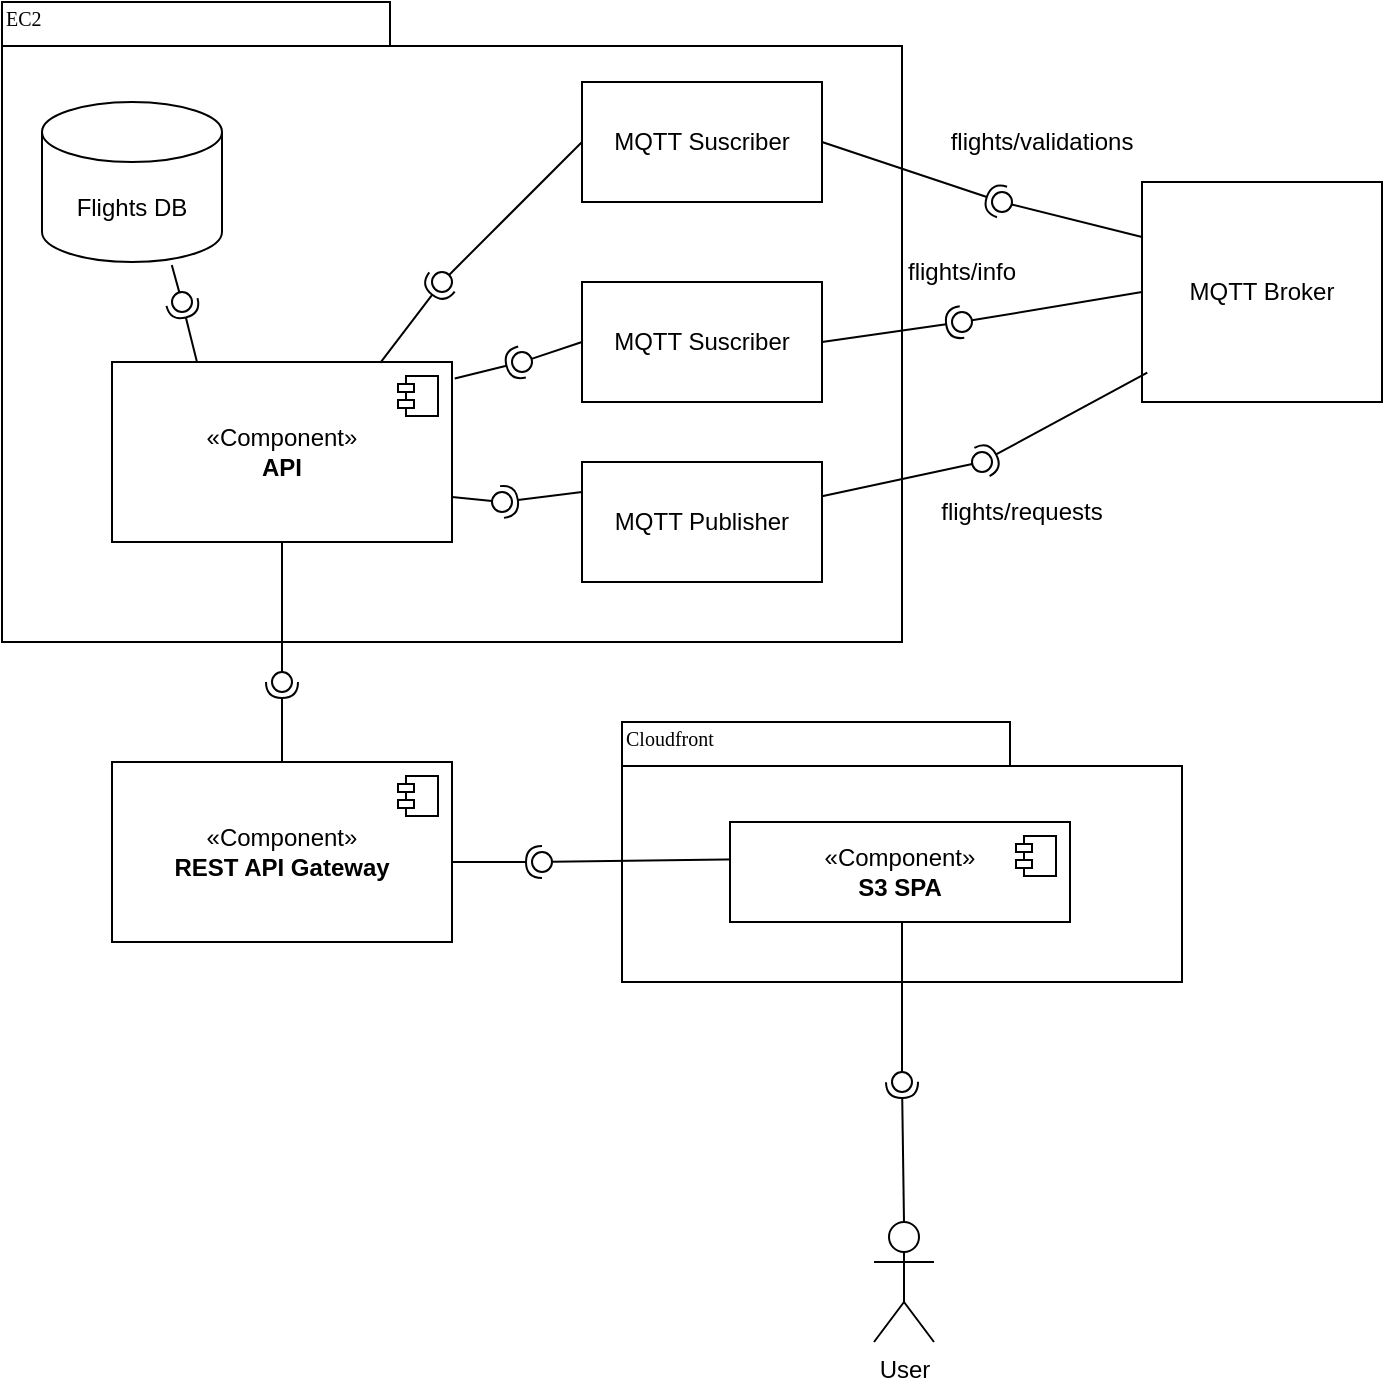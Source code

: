 <mxfile version="24.2.7" type="device">
  <diagram name="Page-1" id="b5b7bab2-c9e2-2cf4-8b2a-24fd1a2a6d21">
    <mxGraphModel dx="840" dy="446" grid="1" gridSize="10" guides="1" tooltips="1" connect="1" arrows="1" fold="1" page="1" pageScale="1" pageWidth="827" pageHeight="1169" background="none" math="0" shadow="0">
      <root>
        <mxCell id="0" />
        <mxCell id="1" parent="0" />
        <mxCell id="6e0c8c40b5770093-72" value="" style="shape=folder;fontStyle=1;spacingTop=10;tabWidth=194;tabHeight=22;tabPosition=left;html=1;rounded=0;shadow=0;comic=0;labelBackgroundColor=none;strokeWidth=1;fillColor=none;fontFamily=Verdana;fontSize=10;align=center;" parent="1" vertex="1">
          <mxGeometry x="20" y="50" width="450" height="320" as="geometry" />
        </mxCell>
        <mxCell id="6e0c8c40b5770093-73" value="EC2" style="text;html=1;align=left;verticalAlign=top;spacingTop=-4;fontSize=10;fontFamily=Verdana" parent="1" vertex="1">
          <mxGeometry x="20" y="50" width="130" height="20" as="geometry" />
        </mxCell>
        <mxCell id="1xs5xL_gpHv46EnUILMt-2" value="Flights DB" style="shape=cylinder3;whiteSpace=wrap;html=1;boundedLbl=1;backgroundOutline=1;size=15;" vertex="1" parent="1">
          <mxGeometry x="40" y="100" width="90" height="80" as="geometry" />
        </mxCell>
        <mxCell id="1xs5xL_gpHv46EnUILMt-3" value="MQTT Suscriber" style="rounded=0;whiteSpace=wrap;html=1;" vertex="1" parent="1">
          <mxGeometry x="310" y="90" width="120" height="60" as="geometry" />
        </mxCell>
        <mxCell id="1xs5xL_gpHv46EnUILMt-6" value="MQTT Broker" style="rounded=0;whiteSpace=wrap;html=1;" vertex="1" parent="1">
          <mxGeometry x="590" y="140" width="120" height="110" as="geometry" />
        </mxCell>
        <mxCell id="1xs5xL_gpHv46EnUILMt-8" value="MQTT Suscriber" style="rounded=0;whiteSpace=wrap;html=1;" vertex="1" parent="1">
          <mxGeometry x="310" y="190" width="120" height="60" as="geometry" />
        </mxCell>
        <mxCell id="1xs5xL_gpHv46EnUILMt-9" value="MQTT Publisher" style="rounded=0;whiteSpace=wrap;html=1;" vertex="1" parent="1">
          <mxGeometry x="310" y="280" width="120" height="60" as="geometry" />
        </mxCell>
        <mxCell id="1xs5xL_gpHv46EnUILMt-10" value="" style="shape=folder;fontStyle=1;spacingTop=10;tabWidth=194;tabHeight=22;tabPosition=left;html=1;rounded=0;shadow=0;comic=0;labelBackgroundColor=none;strokeWidth=1;fillColor=none;fontFamily=Verdana;fontSize=10;align=center;" vertex="1" parent="1">
          <mxGeometry x="330" y="410" width="280" height="130" as="geometry" />
        </mxCell>
        <mxCell id="1xs5xL_gpHv46EnUILMt-11" value="Cloudfront" style="text;html=1;align=left;verticalAlign=top;spacingTop=-4;fontSize=10;fontFamily=Verdana" vertex="1" parent="1">
          <mxGeometry x="330" y="410" width="130" height="20" as="geometry" />
        </mxCell>
        <mxCell id="1xs5xL_gpHv46EnUILMt-12" value="User" style="shape=umlActor;verticalLabelPosition=bottom;verticalAlign=top;html=1;outlineConnect=0;" vertex="1" parent="1">
          <mxGeometry x="456" y="660" width="30" height="60" as="geometry" />
        </mxCell>
        <mxCell id="1xs5xL_gpHv46EnUILMt-13" value="«Component»&lt;br&gt;&lt;b&gt;API&lt;/b&gt;" style="html=1;dropTarget=0;whiteSpace=wrap;" vertex="1" parent="1">
          <mxGeometry x="75" y="230" width="170" height="90" as="geometry" />
        </mxCell>
        <mxCell id="1xs5xL_gpHv46EnUILMt-14" value="" style="shape=module;jettyWidth=8;jettyHeight=4;" vertex="1" parent="1xs5xL_gpHv46EnUILMt-13">
          <mxGeometry x="1" width="20" height="20" relative="1" as="geometry">
            <mxPoint x="-27" y="7" as="offset" />
          </mxGeometry>
        </mxCell>
        <mxCell id="1xs5xL_gpHv46EnUILMt-16" value="" style="ellipse;whiteSpace=wrap;html=1;align=center;aspect=fixed;fillColor=none;strokeColor=none;resizable=0;perimeter=centerPerimeter;rotatable=0;allowArrows=0;points=[];outlineConnect=1;" vertex="1" parent="1">
          <mxGeometry x="460" y="470" width="10" height="10" as="geometry" />
        </mxCell>
        <mxCell id="1xs5xL_gpHv46EnUILMt-18" value="" style="rounded=0;orthogonalLoop=1;jettySize=auto;html=1;endArrow=halfCircle;endFill=0;endSize=6;strokeWidth=1;sketch=0;exitX=0.5;exitY=0;exitDx=0;exitDy=0;exitPerimeter=0;" edge="1" parent="1" source="1xs5xL_gpHv46EnUILMt-12">
          <mxGeometry relative="1" as="geometry">
            <mxPoint x="500" y="475" as="sourcePoint" />
            <mxPoint x="470" y="590" as="targetPoint" />
          </mxGeometry>
        </mxCell>
        <mxCell id="1xs5xL_gpHv46EnUILMt-19" value="" style="rounded=0;orthogonalLoop=1;jettySize=auto;html=1;endArrow=oval;endFill=0;sketch=0;sourcePerimeterSpacing=0;targetPerimeterSpacing=0;endSize=10;exitX=0.5;exitY=1;exitDx=0;exitDy=0;" edge="1" parent="1">
          <mxGeometry relative="1" as="geometry">
            <mxPoint x="470" y="510" as="sourcePoint" />
            <mxPoint x="470" y="590" as="targetPoint" />
          </mxGeometry>
        </mxCell>
        <mxCell id="1xs5xL_gpHv46EnUILMt-20" value="" style="ellipse;whiteSpace=wrap;html=1;align=center;aspect=fixed;fillColor=none;strokeColor=none;resizable=0;perimeter=centerPerimeter;rotatable=0;allowArrows=0;points=[];outlineConnect=1;" vertex="1" parent="1">
          <mxGeometry x="475" y="470" width="10" height="10" as="geometry" />
        </mxCell>
        <mxCell id="1xs5xL_gpHv46EnUILMt-22" value="" style="rounded=0;orthogonalLoop=1;jettySize=auto;html=1;endArrow=halfCircle;endFill=0;endSize=6;strokeWidth=1;sketch=0;exitX=1;exitY=0.5;exitDx=0;exitDy=0;" edge="1" parent="1">
          <mxGeometry relative="1" as="geometry">
            <mxPoint x="220" y="480.0" as="sourcePoint" />
            <mxPoint x="290" y="480" as="targetPoint" />
          </mxGeometry>
        </mxCell>
        <mxCell id="1xs5xL_gpHv46EnUILMt-23" value="" style="rounded=0;orthogonalLoop=1;jettySize=auto;html=1;endArrow=oval;endFill=0;sketch=0;sourcePerimeterSpacing=0;targetPerimeterSpacing=0;endSize=10;exitX=-0.003;exitY=0.365;exitDx=0;exitDy=0;exitPerimeter=0;" edge="1" parent="1">
          <mxGeometry relative="1" as="geometry">
            <mxPoint x="414.67" y="478.25" as="sourcePoint" />
            <mxPoint x="290" y="480" as="targetPoint" />
          </mxGeometry>
        </mxCell>
        <mxCell id="1xs5xL_gpHv46EnUILMt-24" value="" style="rounded=0;orthogonalLoop=1;jettySize=auto;html=1;endArrow=halfCircle;endFill=0;endSize=6;strokeWidth=1;sketch=0;exitX=0.5;exitY=0;exitDx=0;exitDy=0;" edge="1" parent="1">
          <mxGeometry relative="1" as="geometry">
            <mxPoint x="160" y="450.0" as="sourcePoint" />
            <mxPoint x="160" y="390" as="targetPoint" />
          </mxGeometry>
        </mxCell>
        <mxCell id="1xs5xL_gpHv46EnUILMt-25" value="" style="rounded=0;orthogonalLoop=1;jettySize=auto;html=1;endArrow=oval;endFill=0;sketch=0;sourcePerimeterSpacing=0;targetPerimeterSpacing=0;endSize=10;" edge="1" parent="1">
          <mxGeometry relative="1" as="geometry">
            <mxPoint x="160" y="320" as="sourcePoint" />
            <mxPoint x="160" y="390" as="targetPoint" />
          </mxGeometry>
        </mxCell>
        <mxCell id="1xs5xL_gpHv46EnUILMt-27" value="" style="rounded=0;orthogonalLoop=1;jettySize=auto;html=1;endArrow=oval;endFill=0;sketch=0;sourcePerimeterSpacing=0;targetPerimeterSpacing=0;endSize=10;exitX=1;exitY=0.75;exitDx=0;exitDy=0;" edge="1" parent="1" source="1xs5xL_gpHv46EnUILMt-13">
          <mxGeometry relative="1" as="geometry">
            <mxPoint x="170" y="330" as="sourcePoint" />
            <mxPoint x="270" y="300" as="targetPoint" />
          </mxGeometry>
        </mxCell>
        <mxCell id="1xs5xL_gpHv46EnUILMt-28" value="«Component»&lt;br&gt;&lt;b&gt;REST API Gateway&lt;/b&gt;" style="html=1;dropTarget=0;whiteSpace=wrap;" vertex="1" parent="1">
          <mxGeometry x="75" y="430" width="170" height="90" as="geometry" />
        </mxCell>
        <mxCell id="1xs5xL_gpHv46EnUILMt-29" value="" style="shape=module;jettyWidth=8;jettyHeight=4;" vertex="1" parent="1xs5xL_gpHv46EnUILMt-28">
          <mxGeometry x="1" width="20" height="20" relative="1" as="geometry">
            <mxPoint x="-27" y="7" as="offset" />
          </mxGeometry>
        </mxCell>
        <mxCell id="1xs5xL_gpHv46EnUILMt-30" value="" style="rounded=0;orthogonalLoop=1;jettySize=auto;html=1;endArrow=halfCircle;endFill=0;endSize=6;strokeWidth=1;sketch=0;exitX=0;exitY=0.25;exitDx=0;exitDy=0;" edge="1" parent="1" source="1xs5xL_gpHv46EnUILMt-9">
          <mxGeometry relative="1" as="geometry">
            <mxPoint x="170" y="460.0" as="sourcePoint" />
            <mxPoint x="270" y="300" as="targetPoint" />
          </mxGeometry>
        </mxCell>
        <mxCell id="1xs5xL_gpHv46EnUILMt-31" value="" style="rounded=0;orthogonalLoop=1;jettySize=auto;html=1;endArrow=oval;endFill=0;sketch=0;sourcePerimeterSpacing=0;targetPerimeterSpacing=0;endSize=10;exitX=0;exitY=0.5;exitDx=0;exitDy=0;" edge="1" parent="1" source="1xs5xL_gpHv46EnUILMt-8">
          <mxGeometry relative="1" as="geometry">
            <mxPoint x="320" y="320" as="sourcePoint" />
            <mxPoint x="280" y="230" as="targetPoint" />
          </mxGeometry>
        </mxCell>
        <mxCell id="1xs5xL_gpHv46EnUILMt-32" value="" style="rounded=0;orthogonalLoop=1;jettySize=auto;html=1;endArrow=halfCircle;endFill=0;endSize=6;strokeWidth=1;sketch=0;exitX=1.008;exitY=0.092;exitDx=0;exitDy=0;exitPerimeter=0;" edge="1" parent="1" source="1xs5xL_gpHv46EnUILMt-13">
          <mxGeometry relative="1" as="geometry">
            <mxPoint x="255" y="307" as="sourcePoint" />
            <mxPoint x="280" y="230" as="targetPoint" />
          </mxGeometry>
        </mxCell>
        <mxCell id="1xs5xL_gpHv46EnUILMt-33" value="" style="rounded=0;orthogonalLoop=1;jettySize=auto;html=1;endArrow=halfCircle;endFill=0;endSize=6;strokeWidth=1;sketch=0;exitX=0.789;exitY=0.005;exitDx=0;exitDy=0;exitPerimeter=0;" edge="1" parent="1" source="1xs5xL_gpHv46EnUILMt-13">
          <mxGeometry relative="1" as="geometry">
            <mxPoint x="256" y="248" as="sourcePoint" />
            <mxPoint x="240" y="190" as="targetPoint" />
          </mxGeometry>
        </mxCell>
        <mxCell id="1xs5xL_gpHv46EnUILMt-34" value="" style="rounded=0;orthogonalLoop=1;jettySize=auto;html=1;endArrow=oval;endFill=0;sketch=0;sourcePerimeterSpacing=0;targetPerimeterSpacing=0;endSize=10;exitX=0;exitY=0.5;exitDx=0;exitDy=0;" edge="1" parent="1" source="1xs5xL_gpHv46EnUILMt-3">
          <mxGeometry relative="1" as="geometry">
            <mxPoint x="320" y="230" as="sourcePoint" />
            <mxPoint x="240" y="190" as="targetPoint" />
          </mxGeometry>
        </mxCell>
        <mxCell id="1xs5xL_gpHv46EnUILMt-35" value="" style="rounded=0;orthogonalLoop=1;jettySize=auto;html=1;endArrow=oval;endFill=0;sketch=0;sourcePerimeterSpacing=0;targetPerimeterSpacing=0;endSize=10;exitX=0.721;exitY=1.019;exitDx=0;exitDy=0;exitPerimeter=0;" edge="1" parent="1" source="1xs5xL_gpHv46EnUILMt-2">
          <mxGeometry relative="1" as="geometry">
            <mxPoint x="320" y="130" as="sourcePoint" />
            <mxPoint x="110" y="200" as="targetPoint" />
          </mxGeometry>
        </mxCell>
        <mxCell id="1xs5xL_gpHv46EnUILMt-36" value="" style="rounded=0;orthogonalLoop=1;jettySize=auto;html=1;endArrow=halfCircle;endFill=0;endSize=6;strokeWidth=1;sketch=0;exitX=0.25;exitY=0;exitDx=0;exitDy=0;" edge="1" parent="1" source="1xs5xL_gpHv46EnUILMt-13">
          <mxGeometry relative="1" as="geometry">
            <mxPoint x="219" y="240" as="sourcePoint" />
            <mxPoint x="110" y="200" as="targetPoint" />
          </mxGeometry>
        </mxCell>
        <mxCell id="1xs5xL_gpHv46EnUILMt-37" value="" style="rounded=0;orthogonalLoop=1;jettySize=auto;html=1;endArrow=oval;endFill=0;sketch=0;sourcePerimeterSpacing=0;targetPerimeterSpacing=0;endSize=10;exitX=0;exitY=0.25;exitDx=0;exitDy=0;" edge="1" parent="1" source="1xs5xL_gpHv46EnUILMt-6">
          <mxGeometry relative="1" as="geometry">
            <mxPoint x="320" y="130" as="sourcePoint" />
            <mxPoint x="520" y="150" as="targetPoint" />
          </mxGeometry>
        </mxCell>
        <mxCell id="1xs5xL_gpHv46EnUILMt-38" value="" style="rounded=0;orthogonalLoop=1;jettySize=auto;html=1;endArrow=halfCircle;endFill=0;endSize=6;strokeWidth=1;sketch=0;exitX=1;exitY=0.5;exitDx=0;exitDy=0;" edge="1" parent="1" source="1xs5xL_gpHv46EnUILMt-3">
          <mxGeometry relative="1" as="geometry">
            <mxPoint x="570" y="190" as="sourcePoint" />
            <mxPoint x="520" y="150" as="targetPoint" />
          </mxGeometry>
        </mxCell>
        <mxCell id="1xs5xL_gpHv46EnUILMt-39" value="" style="rounded=0;orthogonalLoop=1;jettySize=auto;html=1;endArrow=halfCircle;endFill=0;endSize=6;strokeWidth=1;sketch=0;exitX=1;exitY=0.5;exitDx=0;exitDy=0;" edge="1" parent="1" source="1xs5xL_gpHv46EnUILMt-8">
          <mxGeometry relative="1" as="geometry">
            <mxPoint x="440" y="130" as="sourcePoint" />
            <mxPoint x="500" y="210" as="targetPoint" />
          </mxGeometry>
        </mxCell>
        <mxCell id="1xs5xL_gpHv46EnUILMt-40" value="" style="rounded=0;orthogonalLoop=1;jettySize=auto;html=1;endArrow=halfCircle;endFill=0;endSize=6;strokeWidth=1;sketch=0;exitX=0.022;exitY=0.867;exitDx=0;exitDy=0;exitPerimeter=0;" edge="1" parent="1" source="1xs5xL_gpHv46EnUILMt-6">
          <mxGeometry relative="1" as="geometry">
            <mxPoint x="440" y="230" as="sourcePoint" />
            <mxPoint x="510" y="280" as="targetPoint" />
          </mxGeometry>
        </mxCell>
        <mxCell id="1xs5xL_gpHv46EnUILMt-41" value="" style="rounded=0;orthogonalLoop=1;jettySize=auto;html=1;endArrow=oval;endFill=0;sketch=0;sourcePerimeterSpacing=0;targetPerimeterSpacing=0;endSize=10;" edge="1" parent="1" source="1xs5xL_gpHv46EnUILMt-9">
          <mxGeometry relative="1" as="geometry">
            <mxPoint x="485" y="280" as="sourcePoint" />
            <mxPoint x="510" y="280" as="targetPoint" />
          </mxGeometry>
        </mxCell>
        <mxCell id="1xs5xL_gpHv46EnUILMt-42" value="" style="rounded=0;orthogonalLoop=1;jettySize=auto;html=1;endArrow=oval;endFill=0;sketch=0;sourcePerimeterSpacing=0;targetPerimeterSpacing=0;endSize=10;exitX=0;exitY=0.5;exitDx=0;exitDy=0;" edge="1" parent="1" source="1xs5xL_gpHv46EnUILMt-6">
          <mxGeometry relative="1" as="geometry">
            <mxPoint x="440" y="307" as="sourcePoint" />
            <mxPoint x="500" y="210" as="targetPoint" />
          </mxGeometry>
        </mxCell>
        <mxCell id="1xs5xL_gpHv46EnUILMt-43" value="flights/requests" style="text;html=1;align=center;verticalAlign=middle;whiteSpace=wrap;rounded=0;" vertex="1" parent="1">
          <mxGeometry x="500" y="290" width="60" height="30" as="geometry" />
        </mxCell>
        <mxCell id="1xs5xL_gpHv46EnUILMt-44" value="flights/validations" style="text;html=1;align=center;verticalAlign=middle;whiteSpace=wrap;rounded=0;" vertex="1" parent="1">
          <mxGeometry x="510" y="105" width="60" height="30" as="geometry" />
        </mxCell>
        <mxCell id="1xs5xL_gpHv46EnUILMt-45" value="flights/info" style="text;html=1;align=center;verticalAlign=middle;whiteSpace=wrap;rounded=0;" vertex="1" parent="1">
          <mxGeometry x="470" y="170" width="60" height="30" as="geometry" />
        </mxCell>
        <mxCell id="1xs5xL_gpHv46EnUILMt-46" value="«Component»&lt;br&gt;&lt;b&gt;S3 SPA&lt;/b&gt;" style="html=1;dropTarget=0;whiteSpace=wrap;" vertex="1" parent="1">
          <mxGeometry x="384" y="460" width="170" height="50" as="geometry" />
        </mxCell>
        <mxCell id="1xs5xL_gpHv46EnUILMt-47" value="" style="shape=module;jettyWidth=8;jettyHeight=4;" vertex="1" parent="1xs5xL_gpHv46EnUILMt-46">
          <mxGeometry x="1" width="20" height="20" relative="1" as="geometry">
            <mxPoint x="-27" y="7" as="offset" />
          </mxGeometry>
        </mxCell>
      </root>
    </mxGraphModel>
  </diagram>
</mxfile>
